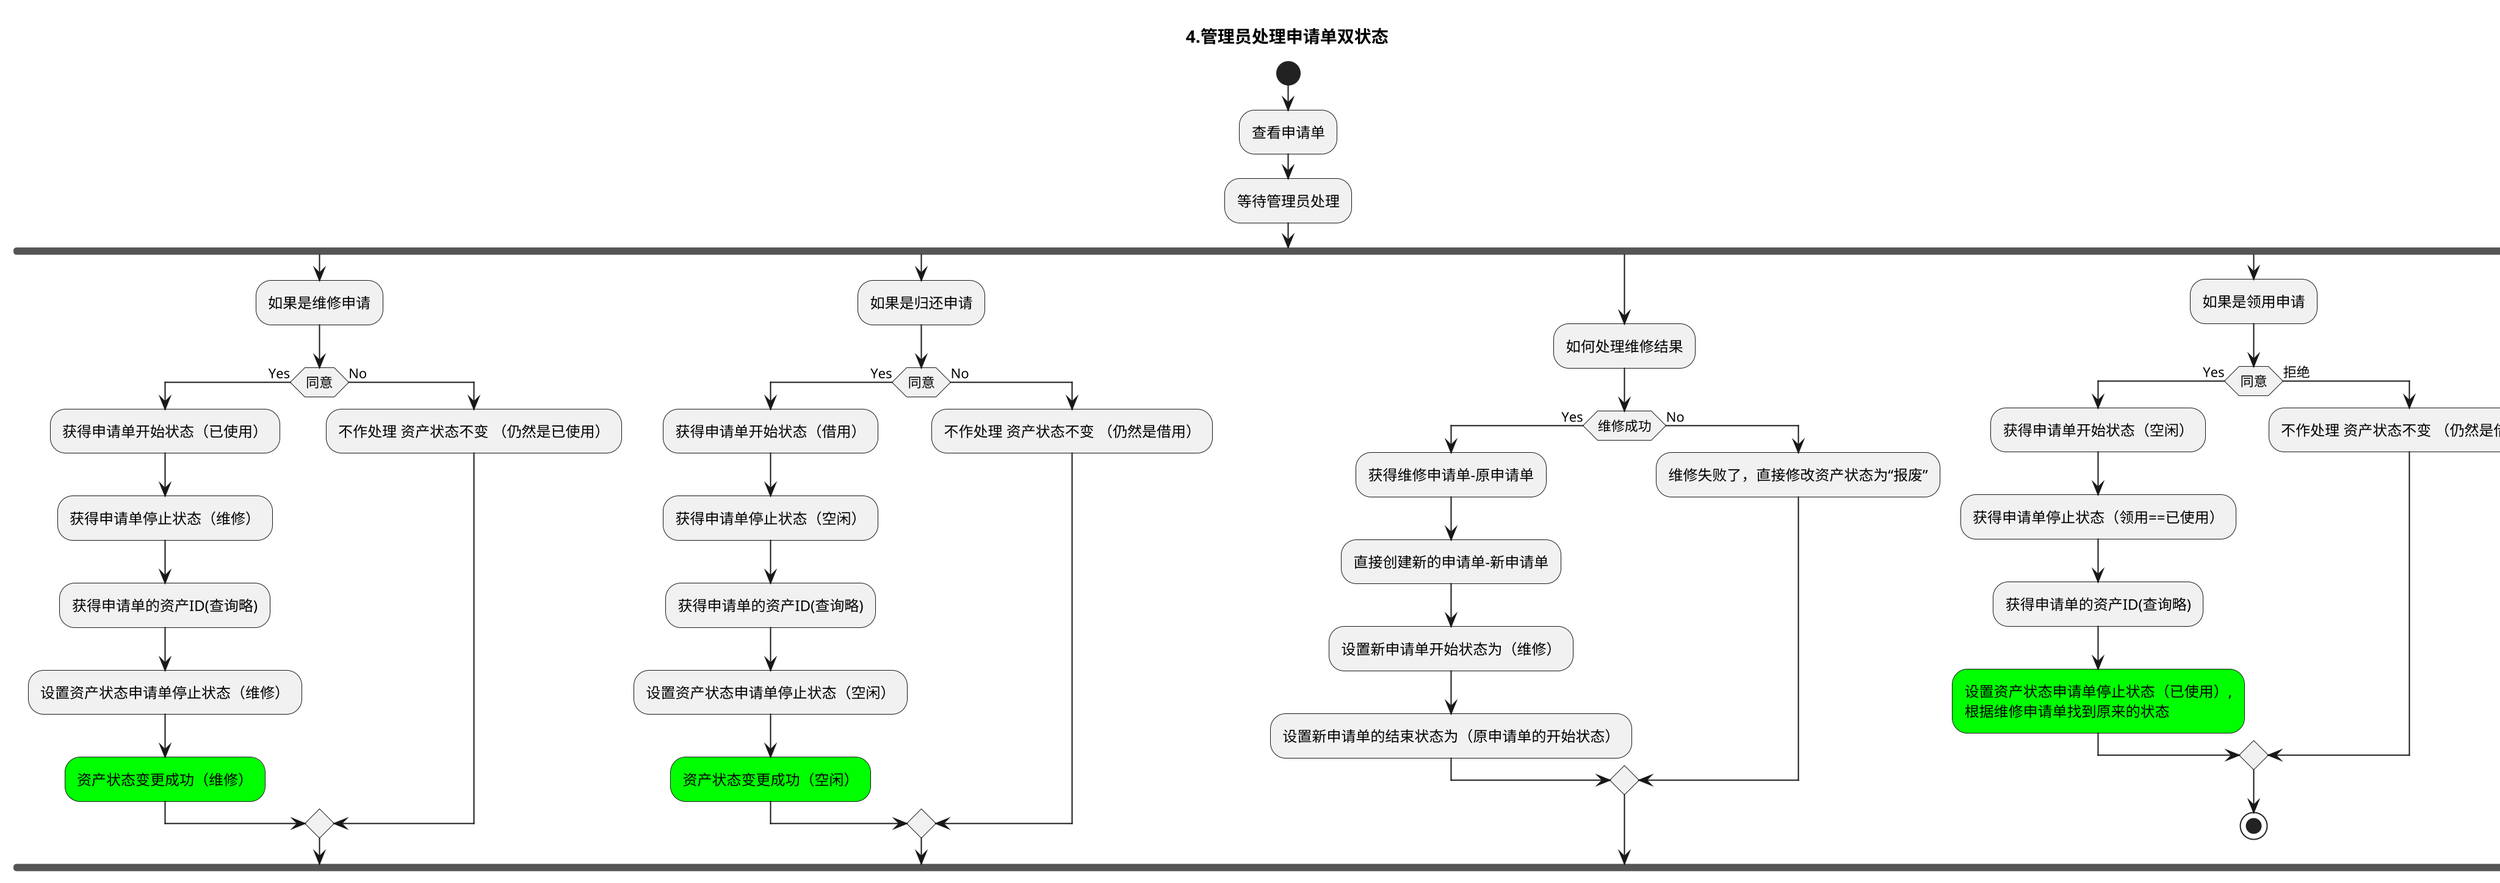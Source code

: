@startuml
scale 2
title 4.管理员处理申请单双状态

|系统|
start
:查看申请单;
:等待管理员处理;
fork
    :如果是维修申请;
    if (同意) then (Yes)
        :获得申请单开始状态（已使用）;
        :获得申请单停止状态（维修）;
        :获得申请单的资产ID(查询略);
        :设置资产状态申请单停止状态（维修）;
        #0f0:资产状态变更成功（维修）;
    else (No)
        :不作处理 资产状态不变 （仍然是已使用）;
    endif

fork again
    :如果是归还申请;
    if (同意) then (Yes)
        :获得申请单开始状态（借用）;
        :获得申请单停止状态（空闲）;
        :获得申请单的资产ID(查询略);
        :设置资产状态申请单停止状态（空闲）;
        #0f0:资产状态变更成功（空闲）;
    else (No)
        :不作处理 资产状态不变 （仍然是借用）;
    endif

fork again
    :如何处理维修结果;
    if (维修成功) then (Yes)
        :获得维修申请单-原申请单;
        :直接创建新的申请单-新申请单;
        :设置新申请单开始状态为（维修）;
        :设置新申请单的结束状态为（原申请单的开始状态）;
    else (No)
        :维修失败了，直接修改资产状态为“报废”;
    endif

fork again
    :如果是领用申请;
    if (同意) then (Yes)
        :获得申请单开始状态（空闲）;
        :获得申请单停止状态（领用==已使用）;
        :获得申请单的资产ID(查询略);
        #0f0:设置资产状态申请单停止状态（已使用）,
        根据维修申请单找到原来的状态;
    else (拒绝)
        :不作处理 资产状态不变 （仍然是借用）;
    endif

stop

@enduml